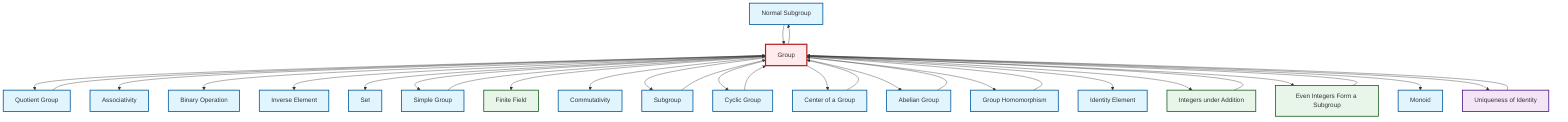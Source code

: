 graph TD
    classDef definition fill:#e1f5fe,stroke:#01579b,stroke-width:2px
    classDef theorem fill:#f3e5f5,stroke:#4a148c,stroke-width:2px
    classDef axiom fill:#fff3e0,stroke:#e65100,stroke-width:2px
    classDef example fill:#e8f5e9,stroke:#1b5e20,stroke-width:2px
    classDef current fill:#ffebee,stroke:#b71c1c,stroke-width:3px
    def-normal-subgroup["Normal Subgroup"]:::definition
    def-inverse-element["Inverse Element"]:::definition
    thm-unique-identity["Uniqueness of Identity"]:::theorem
    def-simple-group["Simple Group"]:::definition
    def-abelian-group["Abelian Group"]:::definition
    def-monoid["Monoid"]:::definition
    ex-integers-addition["Integers under Addition"]:::example
    ex-even-integers-subgroup["Even Integers Form a Subgroup"]:::example
    def-group["Group"]:::definition
    def-binary-operation["Binary Operation"]:::definition
    def-set["Set"]:::definition
    def-homomorphism["Group Homomorphism"]:::definition
    ex-finite-field["Finite Field"]:::example
    def-identity-element["Identity Element"]:::definition
    def-cyclic-group["Cyclic Group"]:::definition
    def-quotient-group["Quotient Group"]:::definition
    def-subgroup["Subgroup"]:::definition
    def-associativity["Associativity"]:::definition
    def-commutativity["Commutativity"]:::definition
    def-center-of-group["Center of a Group"]:::definition
    def-group --> def-quotient-group
    ex-even-integers-subgroup --> def-group
    def-homomorphism --> def-group
    def-group --> def-associativity
    def-abelian-group --> def-group
    def-center-of-group --> def-group
    def-group --> def-binary-operation
    def-group --> def-inverse-element
    def-group --> def-normal-subgroup
    thm-unique-identity --> def-group
    def-group --> def-set
    def-group --> def-simple-group
    ex-integers-addition --> def-group
    def-normal-subgroup --> def-group
    def-group --> ex-finite-field
    def-group --> def-commutativity
    def-group --> def-subgroup
    def-group --> def-cyclic-group
    def-group --> def-center-of-group
    def-subgroup --> def-group
    def-group --> def-abelian-group
    def-cyclic-group --> def-group
    def-group --> def-homomorphism
    def-group --> def-identity-element
    def-group --> ex-integers-addition
    def-group --> ex-even-integers-subgroup
    def-group --> def-monoid
    def-group --> thm-unique-identity
    def-quotient-group --> def-group
    def-simple-group --> def-group
    class def-group current